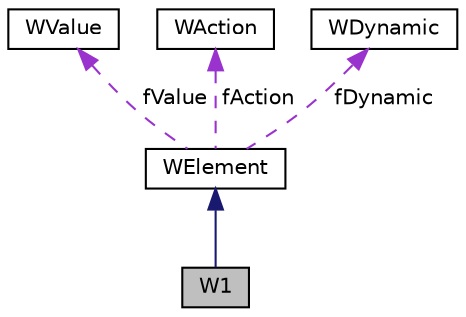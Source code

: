 digraph "W1"
{
 // LATEX_PDF_SIZE
  edge [fontname="Helvetica",fontsize="10",labelfontname="Helvetica",labelfontsize="10"];
  node [fontname="Helvetica",fontsize="10",shape=record];
  Node1 [label="W1",height=0.2,width=0.4,color="black", fillcolor="grey75", style="filled", fontcolor="black",tooltip=" "];
  Node2 -> Node1 [dir="back",color="midnightblue",fontsize="10",style="solid",fontname="Helvetica"];
  Node2 [label="WElement",height=0.2,width=0.4,color="black", fillcolor="white", style="filled",URL="$classWElement.html",tooltip=" "];
  Node3 -> Node2 [dir="back",color="darkorchid3",fontsize="10",style="dashed",label=" fValue" ,fontname="Helvetica"];
  Node3 [label="WValue",height=0.2,width=0.4,color="black", fillcolor="white", style="filled",URL="$classWValue.html",tooltip=" "];
  Node4 -> Node2 [dir="back",color="darkorchid3",fontsize="10",style="dashed",label=" fAction" ,fontname="Helvetica"];
  Node4 [label="WAction",height=0.2,width=0.4,color="black", fillcolor="white", style="filled",URL="$classWAction.html",tooltip=" "];
  Node5 -> Node2 [dir="back",color="darkorchid3",fontsize="10",style="dashed",label=" fDynamic" ,fontname="Helvetica"];
  Node5 [label="WDynamic",height=0.2,width=0.4,color="black", fillcolor="white", style="filled",URL="$classWDynamic.html",tooltip=" "];
}

